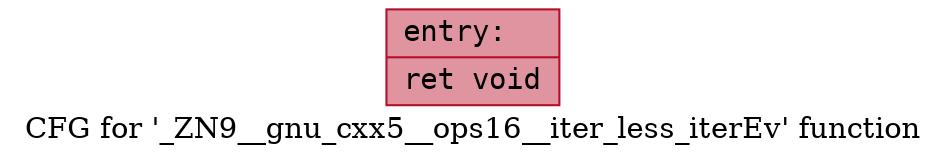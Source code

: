 digraph "CFG for '_ZN9__gnu_cxx5__ops16__iter_less_iterEv' function" {
	label="CFG for '_ZN9__gnu_cxx5__ops16__iter_less_iterEv' function";

	Node0x56307d72b710 [shape=record,color="#b70d28ff", style=filled, fillcolor="#b70d2870" fontname="Courier",label="{entry:\l|  ret void\l}"];
}
